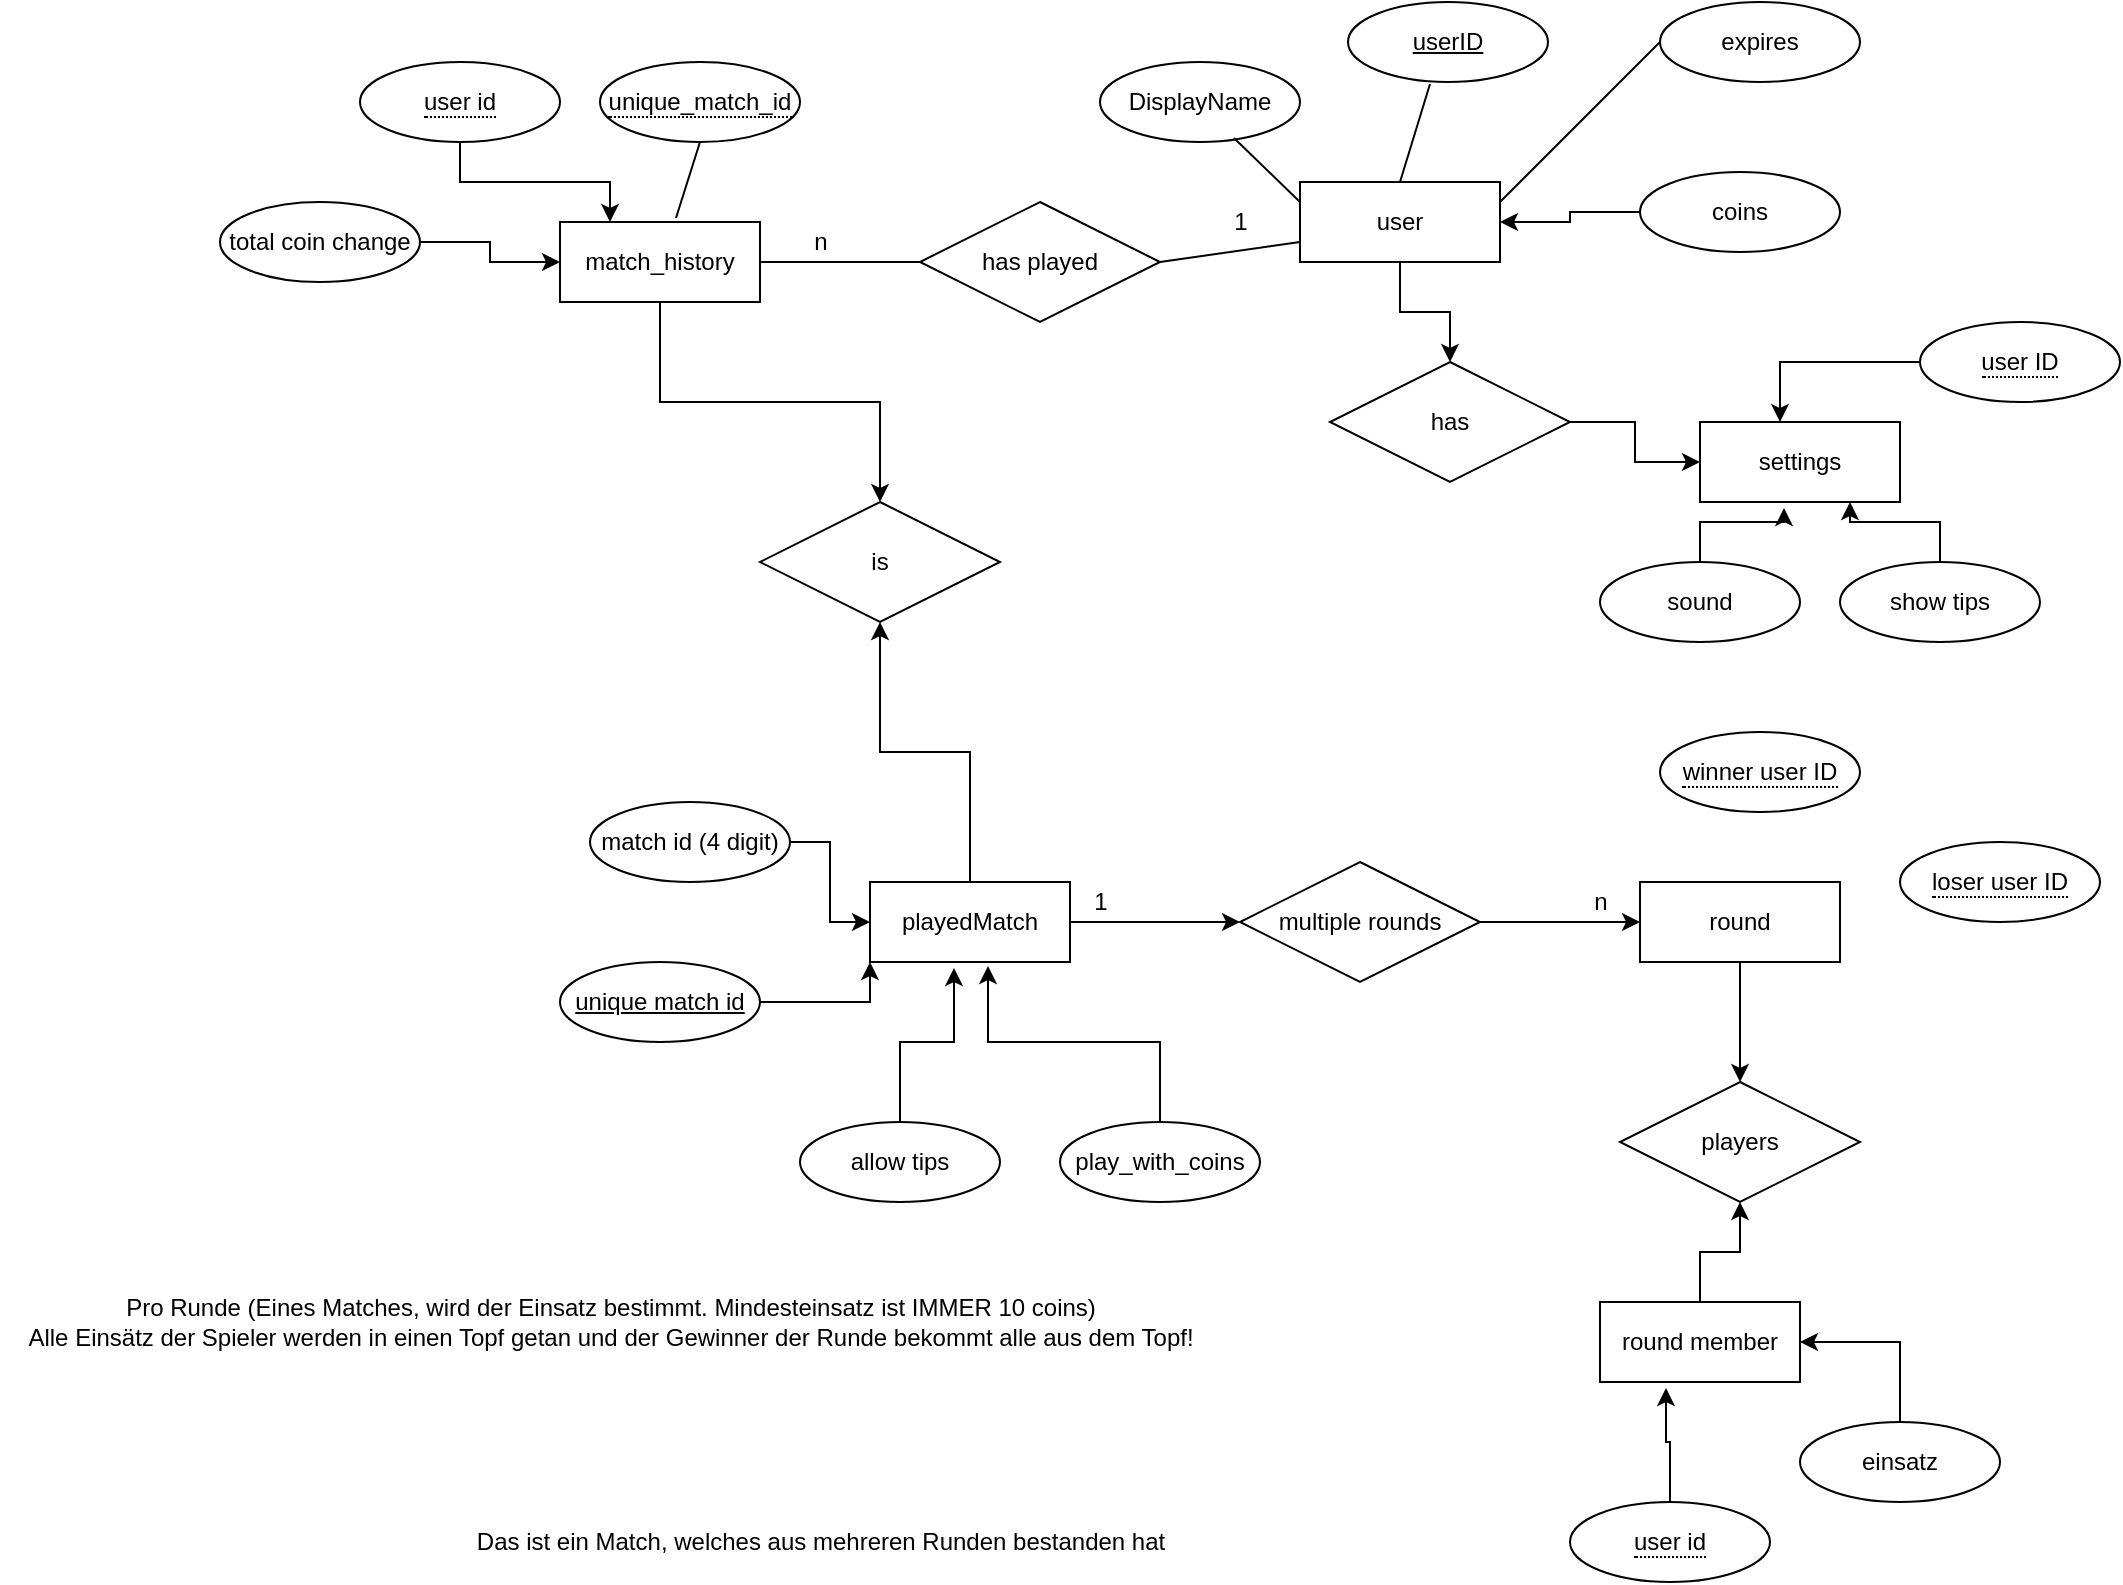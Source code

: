 <mxfile version="21.0.8" type="device"><diagram name="Seite-1" id="nuD71JhNPZqPgWCC4xkH"><mxGraphModel dx="2253" dy="793" grid="1" gridSize="10" guides="1" tooltips="1" connect="1" arrows="1" fold="1" page="1" pageScale="1" pageWidth="827" pageHeight="1169" math="0" shadow="0"><root><mxCell id="0"/><mxCell id="1" parent="0"/><mxCell id="LPe70dCrk_k79_ixhsFF-48" style="edgeStyle=orthogonalEdgeStyle;rounded=0;orthogonalLoop=1;jettySize=auto;html=1;entryX=0.5;entryY=0;entryDx=0;entryDy=0;" edge="1" parent="1" source="LPe70dCrk_k79_ixhsFF-1" target="LPe70dCrk_k79_ixhsFF-46"><mxGeometry relative="1" as="geometry"/></mxCell><mxCell id="LPe70dCrk_k79_ixhsFF-1" value="user" style="whiteSpace=wrap;html=1;align=center;" vertex="1" parent="1"><mxGeometry x="390" y="310" width="100" height="40" as="geometry"/></mxCell><mxCell id="LPe70dCrk_k79_ixhsFF-2" value="userID" style="ellipse;whiteSpace=wrap;html=1;align=center;fontStyle=4;" vertex="1" parent="1"><mxGeometry x="414" y="220" width="100" height="40" as="geometry"/></mxCell><mxCell id="LPe70dCrk_k79_ixhsFF-3" value="DisplayName" style="ellipse;whiteSpace=wrap;html=1;align=center;" vertex="1" parent="1"><mxGeometry x="290" y="250" width="100" height="40" as="geometry"/></mxCell><mxCell id="LPe70dCrk_k79_ixhsFF-4" value="expires" style="ellipse;whiteSpace=wrap;html=1;align=center;" vertex="1" parent="1"><mxGeometry x="570" y="220" width="100" height="40" as="geometry"/></mxCell><mxCell id="LPe70dCrk_k79_ixhsFF-5" value="" style="endArrow=none;html=1;rounded=0;entryX=1;entryY=0.25;entryDx=0;entryDy=0;exitX=0;exitY=0.5;exitDx=0;exitDy=0;" edge="1" parent="1" source="LPe70dCrk_k79_ixhsFF-4" target="LPe70dCrk_k79_ixhsFF-1"><mxGeometry relative="1" as="geometry"><mxPoint x="330" y="410" as="sourcePoint"/><mxPoint x="490" y="410" as="targetPoint"/></mxGeometry></mxCell><mxCell id="LPe70dCrk_k79_ixhsFF-6" value="" style="endArrow=none;html=1;rounded=0;exitX=0.5;exitY=0;exitDx=0;exitDy=0;entryX=0.41;entryY=1.025;entryDx=0;entryDy=0;entryPerimeter=0;" edge="1" parent="1" source="LPe70dCrk_k79_ixhsFF-1" target="LPe70dCrk_k79_ixhsFF-2"><mxGeometry relative="1" as="geometry"><mxPoint x="330" y="410" as="sourcePoint"/><mxPoint x="490" y="410" as="targetPoint"/></mxGeometry></mxCell><mxCell id="LPe70dCrk_k79_ixhsFF-7" value="" style="endArrow=none;html=1;rounded=0;exitX=0;exitY=0.25;exitDx=0;exitDy=0;entryX=0.67;entryY=0.95;entryDx=0;entryDy=0;entryPerimeter=0;" edge="1" parent="1" source="LPe70dCrk_k79_ixhsFF-1" target="LPe70dCrk_k79_ixhsFF-3"><mxGeometry relative="1" as="geometry"><mxPoint x="330" y="410" as="sourcePoint"/><mxPoint x="490" y="410" as="targetPoint"/></mxGeometry></mxCell><mxCell id="LPe70dCrk_k79_ixhsFF-34" style="edgeStyle=orthogonalEdgeStyle;rounded=0;orthogonalLoop=1;jettySize=auto;html=1;entryX=0;entryY=0.5;entryDx=0;entryDy=0;" edge="1" parent="1" source="LPe70dCrk_k79_ixhsFF-8" target="LPe70dCrk_k79_ixhsFF-33"><mxGeometry relative="1" as="geometry"/></mxCell><mxCell id="LPe70dCrk_k79_ixhsFF-55" style="edgeStyle=orthogonalEdgeStyle;rounded=0;orthogonalLoop=1;jettySize=auto;html=1;entryX=0.5;entryY=1;entryDx=0;entryDy=0;" edge="1" parent="1" source="LPe70dCrk_k79_ixhsFF-8" target="LPe70dCrk_k79_ixhsFF-53"><mxGeometry relative="1" as="geometry"/></mxCell><mxCell id="LPe70dCrk_k79_ixhsFF-8" value="playedMatch" style="whiteSpace=wrap;html=1;align=center;" vertex="1" parent="1"><mxGeometry x="175" y="660" width="100" height="40" as="geometry"/></mxCell><mxCell id="LPe70dCrk_k79_ixhsFF-39" style="edgeStyle=orthogonalEdgeStyle;rounded=0;orthogonalLoop=1;jettySize=auto;html=1;entryX=0.5;entryY=0;entryDx=0;entryDy=0;" edge="1" parent="1" source="LPe70dCrk_k79_ixhsFF-9" target="LPe70dCrk_k79_ixhsFF-38"><mxGeometry relative="1" as="geometry"/></mxCell><mxCell id="LPe70dCrk_k79_ixhsFF-9" value="round" style="whiteSpace=wrap;html=1;align=center;" vertex="1" parent="1"><mxGeometry x="560" y="660" width="100" height="40" as="geometry"/></mxCell><mxCell id="LPe70dCrk_k79_ixhsFF-10" value="Pro Runde (Eines Matches, wird der Einsatz bestimmt. Mindesteinsatz ist IMMER 10 coins)&lt;br&gt;Alle Einsätz der Spieler werden in einen Topf getan und der Gewinner der Runde bekommt alle aus dem Topf!" style="text;html=1;align=center;verticalAlign=middle;resizable=0;points=[];autosize=1;strokeColor=none;fillColor=none;" vertex="1" parent="1"><mxGeometry x="-260" y="860" width="610" height="40" as="geometry"/></mxCell><mxCell id="LPe70dCrk_k79_ixhsFF-11" value="Das ist ein Match, welches aus mehreren Runden bestanden hat" style="text;html=1;align=center;verticalAlign=middle;resizable=0;points=[];autosize=1;strokeColor=none;fillColor=none;" vertex="1" parent="1"><mxGeometry x="-35" y="975" width="370" height="30" as="geometry"/></mxCell><mxCell id="LPe70dCrk_k79_ixhsFF-54" style="edgeStyle=orthogonalEdgeStyle;rounded=0;orthogonalLoop=1;jettySize=auto;html=1;entryX=0.5;entryY=0;entryDx=0;entryDy=0;" edge="1" parent="1" source="LPe70dCrk_k79_ixhsFF-12" target="LPe70dCrk_k79_ixhsFF-53"><mxGeometry relative="1" as="geometry"/></mxCell><mxCell id="LPe70dCrk_k79_ixhsFF-12" value="match_history" style="whiteSpace=wrap;html=1;align=center;" vertex="1" parent="1"><mxGeometry x="20" y="330" width="100" height="40" as="geometry"/></mxCell><mxCell id="LPe70dCrk_k79_ixhsFF-13" value="has played" style="shape=rhombus;perimeter=rhombusPerimeter;whiteSpace=wrap;html=1;align=center;" vertex="1" parent="1"><mxGeometry x="200" y="320" width="120" height="60" as="geometry"/></mxCell><mxCell id="LPe70dCrk_k79_ixhsFF-14" value="" style="endArrow=none;html=1;rounded=0;exitX=0;exitY=0.75;exitDx=0;exitDy=0;entryX=1;entryY=0.5;entryDx=0;entryDy=0;" edge="1" parent="1" source="LPe70dCrk_k79_ixhsFF-1" target="LPe70dCrk_k79_ixhsFF-13"><mxGeometry relative="1" as="geometry"><mxPoint x="330" y="280" as="sourcePoint"/><mxPoint x="490" y="280" as="targetPoint"/></mxGeometry></mxCell><mxCell id="LPe70dCrk_k79_ixhsFF-15" value="" style="endArrow=none;html=1;rounded=0;exitX=1;exitY=0.5;exitDx=0;exitDy=0;entryX=0;entryY=0.5;entryDx=0;entryDy=0;" edge="1" parent="1" source="LPe70dCrk_k79_ixhsFF-12" target="LPe70dCrk_k79_ixhsFF-13"><mxGeometry relative="1" as="geometry"><mxPoint x="400" y="350" as="sourcePoint"/><mxPoint x="330" y="360" as="targetPoint"/></mxGeometry></mxCell><mxCell id="LPe70dCrk_k79_ixhsFF-16" value="n" style="text;html=1;align=center;verticalAlign=middle;resizable=0;points=[];autosize=1;strokeColor=none;fillColor=none;" vertex="1" parent="1"><mxGeometry x="135" y="325" width="30" height="30" as="geometry"/></mxCell><mxCell id="LPe70dCrk_k79_ixhsFF-17" value="1" style="text;html=1;align=center;verticalAlign=middle;resizable=0;points=[];autosize=1;strokeColor=none;fillColor=none;" vertex="1" parent="1"><mxGeometry x="345" y="315" width="30" height="30" as="geometry"/></mxCell><mxCell id="LPe70dCrk_k79_ixhsFF-18" value="&lt;span style=&quot;border-bottom: 1px dotted&quot;&gt;unique_match_id&lt;/span&gt;" style="ellipse;whiteSpace=wrap;html=1;align=center;" vertex="1" parent="1"><mxGeometry x="40" y="250" width="100" height="40" as="geometry"/></mxCell><mxCell id="LPe70dCrk_k79_ixhsFF-20" value="" style="endArrow=none;html=1;rounded=0;exitX=0.5;exitY=1;exitDx=0;exitDy=0;entryX=0.58;entryY=-0.05;entryDx=0;entryDy=0;entryPerimeter=0;" edge="1" parent="1" source="LPe70dCrk_k79_ixhsFF-18" target="LPe70dCrk_k79_ixhsFF-12"><mxGeometry relative="1" as="geometry"><mxPoint x="330" y="280" as="sourcePoint"/><mxPoint x="490" y="280" as="targetPoint"/></mxGeometry></mxCell><mxCell id="LPe70dCrk_k79_ixhsFF-22" value="&lt;span style=&quot;border-bottom: 1px dotted&quot;&gt;winner user ID&lt;/span&gt;" style="ellipse;whiteSpace=wrap;html=1;align=center;" vertex="1" parent="1"><mxGeometry x="570" y="585" width="100" height="40" as="geometry"/></mxCell><mxCell id="LPe70dCrk_k79_ixhsFF-23" value="&lt;span style=&quot;border-bottom: 1px dotted&quot;&gt;loser user ID&lt;/span&gt;" style="ellipse;whiteSpace=wrap;html=1;align=center;" vertex="1" parent="1"><mxGeometry x="690" y="640" width="100" height="40" as="geometry"/></mxCell><mxCell id="LPe70dCrk_k79_ixhsFF-40" style="edgeStyle=orthogonalEdgeStyle;rounded=0;orthogonalLoop=1;jettySize=auto;html=1;entryX=0.5;entryY=1;entryDx=0;entryDy=0;" edge="1" parent="1" source="LPe70dCrk_k79_ixhsFF-24" target="LPe70dCrk_k79_ixhsFF-38"><mxGeometry relative="1" as="geometry"/></mxCell><mxCell id="LPe70dCrk_k79_ixhsFF-24" value="round member" style="whiteSpace=wrap;html=1;align=center;" vertex="1" parent="1"><mxGeometry x="540" y="870" width="100" height="40" as="geometry"/></mxCell><mxCell id="LPe70dCrk_k79_ixhsFF-41" style="edgeStyle=orthogonalEdgeStyle;rounded=0;orthogonalLoop=1;jettySize=auto;html=1;entryX=0.33;entryY=1.075;entryDx=0;entryDy=0;entryPerimeter=0;" edge="1" parent="1" source="LPe70dCrk_k79_ixhsFF-26" target="LPe70dCrk_k79_ixhsFF-24"><mxGeometry relative="1" as="geometry"/></mxCell><mxCell id="LPe70dCrk_k79_ixhsFF-26" value="&lt;span style=&quot;border-bottom: 1px dotted&quot;&gt;user id&lt;/span&gt;" style="ellipse;whiteSpace=wrap;html=1;align=center;" vertex="1" parent="1"><mxGeometry x="525" y="970" width="100" height="40" as="geometry"/></mxCell><mxCell id="LPe70dCrk_k79_ixhsFF-42" style="edgeStyle=orthogonalEdgeStyle;rounded=0;orthogonalLoop=1;jettySize=auto;html=1;entryX=1;entryY=0.5;entryDx=0;entryDy=0;" edge="1" parent="1" source="LPe70dCrk_k79_ixhsFF-27" target="LPe70dCrk_k79_ixhsFF-24"><mxGeometry relative="1" as="geometry"/></mxCell><mxCell id="LPe70dCrk_k79_ixhsFF-27" value="einsatz" style="ellipse;whiteSpace=wrap;html=1;align=center;" vertex="1" parent="1"><mxGeometry x="640" y="930" width="100" height="40" as="geometry"/></mxCell><mxCell id="LPe70dCrk_k79_ixhsFF-31" style="edgeStyle=orthogonalEdgeStyle;rounded=0;orthogonalLoop=1;jettySize=auto;html=1;entryX=0;entryY=1;entryDx=0;entryDy=0;" edge="1" parent="1" source="LPe70dCrk_k79_ixhsFF-28" target="LPe70dCrk_k79_ixhsFF-8"><mxGeometry relative="1" as="geometry"/></mxCell><mxCell id="LPe70dCrk_k79_ixhsFF-28" value="unique match id" style="ellipse;whiteSpace=wrap;html=1;align=center;fontStyle=4;" vertex="1" parent="1"><mxGeometry x="20" y="700" width="100" height="40" as="geometry"/></mxCell><mxCell id="LPe70dCrk_k79_ixhsFF-32" style="edgeStyle=orthogonalEdgeStyle;rounded=0;orthogonalLoop=1;jettySize=auto;html=1;entryX=0;entryY=0.5;entryDx=0;entryDy=0;" edge="1" parent="1" source="LPe70dCrk_k79_ixhsFF-29" target="LPe70dCrk_k79_ixhsFF-8"><mxGeometry relative="1" as="geometry"/></mxCell><mxCell id="LPe70dCrk_k79_ixhsFF-29" value="match id (4 digit)" style="ellipse;whiteSpace=wrap;html=1;align=center;" vertex="1" parent="1"><mxGeometry x="35" y="620" width="100" height="40" as="geometry"/></mxCell><mxCell id="LPe70dCrk_k79_ixhsFF-35" style="edgeStyle=orthogonalEdgeStyle;rounded=0;orthogonalLoop=1;jettySize=auto;html=1;entryX=0;entryY=0.5;entryDx=0;entryDy=0;" edge="1" parent="1" source="LPe70dCrk_k79_ixhsFF-33" target="LPe70dCrk_k79_ixhsFF-9"><mxGeometry relative="1" as="geometry"/></mxCell><mxCell id="LPe70dCrk_k79_ixhsFF-33" value="multiple rounds" style="shape=rhombus;perimeter=rhombusPerimeter;whiteSpace=wrap;html=1;align=center;" vertex="1" parent="1"><mxGeometry x="360" y="650" width="120" height="60" as="geometry"/></mxCell><mxCell id="LPe70dCrk_k79_ixhsFF-36" value="1" style="text;html=1;align=center;verticalAlign=middle;resizable=0;points=[];autosize=1;strokeColor=none;fillColor=none;" vertex="1" parent="1"><mxGeometry x="275" y="655" width="30" height="30" as="geometry"/></mxCell><mxCell id="LPe70dCrk_k79_ixhsFF-37" value="n" style="text;html=1;align=center;verticalAlign=middle;resizable=0;points=[];autosize=1;strokeColor=none;fillColor=none;" vertex="1" parent="1"><mxGeometry x="525" y="655" width="30" height="30" as="geometry"/></mxCell><mxCell id="LPe70dCrk_k79_ixhsFF-38" value="players" style="shape=rhombus;perimeter=rhombusPerimeter;whiteSpace=wrap;html=1;align=center;" vertex="1" parent="1"><mxGeometry x="550" y="760" width="120" height="60" as="geometry"/></mxCell><mxCell id="LPe70dCrk_k79_ixhsFF-47" style="edgeStyle=orthogonalEdgeStyle;rounded=0;orthogonalLoop=1;jettySize=auto;html=1;entryX=1;entryY=0.5;entryDx=0;entryDy=0;" edge="1" parent="1" source="LPe70dCrk_k79_ixhsFF-43" target="LPe70dCrk_k79_ixhsFF-1"><mxGeometry relative="1" as="geometry"/></mxCell><mxCell id="LPe70dCrk_k79_ixhsFF-43" value="coins" style="ellipse;whiteSpace=wrap;html=1;align=center;" vertex="1" parent="1"><mxGeometry x="560" y="305" width="100" height="40" as="geometry"/></mxCell><mxCell id="LPe70dCrk_k79_ixhsFF-45" value="settings" style="whiteSpace=wrap;html=1;align=center;" vertex="1" parent="1"><mxGeometry x="590" y="430" width="100" height="40" as="geometry"/></mxCell><mxCell id="LPe70dCrk_k79_ixhsFF-49" style="edgeStyle=orthogonalEdgeStyle;rounded=0;orthogonalLoop=1;jettySize=auto;html=1;entryX=0;entryY=0.5;entryDx=0;entryDy=0;" edge="1" parent="1" source="LPe70dCrk_k79_ixhsFF-46" target="LPe70dCrk_k79_ixhsFF-45"><mxGeometry relative="1" as="geometry"/></mxCell><mxCell id="LPe70dCrk_k79_ixhsFF-46" value="has" style="shape=rhombus;perimeter=rhombusPerimeter;whiteSpace=wrap;html=1;align=center;" vertex="1" parent="1"><mxGeometry x="405" y="400" width="120" height="60" as="geometry"/></mxCell><mxCell id="LPe70dCrk_k79_ixhsFF-51" style="edgeStyle=orthogonalEdgeStyle;rounded=0;orthogonalLoop=1;jettySize=auto;html=1;entryX=0.4;entryY=0;entryDx=0;entryDy=0;entryPerimeter=0;" edge="1" parent="1" source="LPe70dCrk_k79_ixhsFF-50" target="LPe70dCrk_k79_ixhsFF-45"><mxGeometry relative="1" as="geometry"/></mxCell><mxCell id="LPe70dCrk_k79_ixhsFF-50" value="&lt;span style=&quot;border-bottom: 1px dotted&quot;&gt;user ID&lt;/span&gt;" style="ellipse;whiteSpace=wrap;html=1;align=center;" vertex="1" parent="1"><mxGeometry x="700" y="380" width="100" height="40" as="geometry"/></mxCell><mxCell id="LPe70dCrk_k79_ixhsFF-53" value="is" style="shape=rhombus;perimeter=rhombusPerimeter;whiteSpace=wrap;html=1;align=center;" vertex="1" parent="1"><mxGeometry x="120" y="470" width="120" height="60" as="geometry"/></mxCell><mxCell id="LPe70dCrk_k79_ixhsFF-57" style="edgeStyle=orthogonalEdgeStyle;rounded=0;orthogonalLoop=1;jettySize=auto;html=1;entryX=0.59;entryY=1.05;entryDx=0;entryDy=0;entryPerimeter=0;" edge="1" parent="1" source="LPe70dCrk_k79_ixhsFF-56" target="LPe70dCrk_k79_ixhsFF-8"><mxGeometry relative="1" as="geometry"/></mxCell><mxCell id="LPe70dCrk_k79_ixhsFF-56" value="play_with_coins" style="ellipse;whiteSpace=wrap;html=1;align=center;" vertex="1" parent="1"><mxGeometry x="270" y="780" width="100" height="40" as="geometry"/></mxCell><mxCell id="LPe70dCrk_k79_ixhsFF-59" style="edgeStyle=orthogonalEdgeStyle;rounded=0;orthogonalLoop=1;jettySize=auto;html=1;entryX=0.42;entryY=1.075;entryDx=0;entryDy=0;entryPerimeter=0;" edge="1" parent="1" source="LPe70dCrk_k79_ixhsFF-58" target="LPe70dCrk_k79_ixhsFF-8"><mxGeometry relative="1" as="geometry"/></mxCell><mxCell id="LPe70dCrk_k79_ixhsFF-58" value="allow tips" style="ellipse;whiteSpace=wrap;html=1;align=center;" vertex="1" parent="1"><mxGeometry x="140" y="780" width="100" height="40" as="geometry"/></mxCell><mxCell id="LPe70dCrk_k79_ixhsFF-63" style="edgeStyle=orthogonalEdgeStyle;rounded=0;orthogonalLoop=1;jettySize=auto;html=1;entryX=0.75;entryY=1;entryDx=0;entryDy=0;" edge="1" parent="1" source="LPe70dCrk_k79_ixhsFF-60" target="LPe70dCrk_k79_ixhsFF-45"><mxGeometry relative="1" as="geometry"/></mxCell><mxCell id="LPe70dCrk_k79_ixhsFF-60" value="show tips" style="ellipse;whiteSpace=wrap;html=1;align=center;" vertex="1" parent="1"><mxGeometry x="660" y="500" width="100" height="40" as="geometry"/></mxCell><mxCell id="LPe70dCrk_k79_ixhsFF-62" style="edgeStyle=orthogonalEdgeStyle;rounded=0;orthogonalLoop=1;jettySize=auto;html=1;entryX=0.42;entryY=1.075;entryDx=0;entryDy=0;entryPerimeter=0;" edge="1" parent="1" source="LPe70dCrk_k79_ixhsFF-61" target="LPe70dCrk_k79_ixhsFF-45"><mxGeometry relative="1" as="geometry"/></mxCell><mxCell id="LPe70dCrk_k79_ixhsFF-61" value="sound" style="ellipse;whiteSpace=wrap;html=1;align=center;" vertex="1" parent="1"><mxGeometry x="540" y="500" width="100" height="40" as="geometry"/></mxCell><mxCell id="LPe70dCrk_k79_ixhsFF-65" style="edgeStyle=orthogonalEdgeStyle;rounded=0;orthogonalLoop=1;jettySize=auto;html=1;entryX=0;entryY=0.5;entryDx=0;entryDy=0;" edge="1" parent="1" source="LPe70dCrk_k79_ixhsFF-64" target="LPe70dCrk_k79_ixhsFF-12"><mxGeometry relative="1" as="geometry"/></mxCell><mxCell id="LPe70dCrk_k79_ixhsFF-64" value="total coin change" style="ellipse;whiteSpace=wrap;html=1;align=center;" vertex="1" parent="1"><mxGeometry x="-150" y="320" width="100" height="40" as="geometry"/></mxCell><mxCell id="LPe70dCrk_k79_ixhsFF-69" style="edgeStyle=orthogonalEdgeStyle;rounded=0;orthogonalLoop=1;jettySize=auto;html=1;entryX=0.25;entryY=0;entryDx=0;entryDy=0;" edge="1" parent="1" source="LPe70dCrk_k79_ixhsFF-68" target="LPe70dCrk_k79_ixhsFF-12"><mxGeometry relative="1" as="geometry"/></mxCell><mxCell id="LPe70dCrk_k79_ixhsFF-68" value="&lt;span style=&quot;border-bottom: 1px dotted&quot;&gt;user id&lt;/span&gt;" style="ellipse;whiteSpace=wrap;html=1;align=center;" vertex="1" parent="1"><mxGeometry x="-80" y="250" width="100" height="40" as="geometry"/></mxCell></root></mxGraphModel></diagram></mxfile>